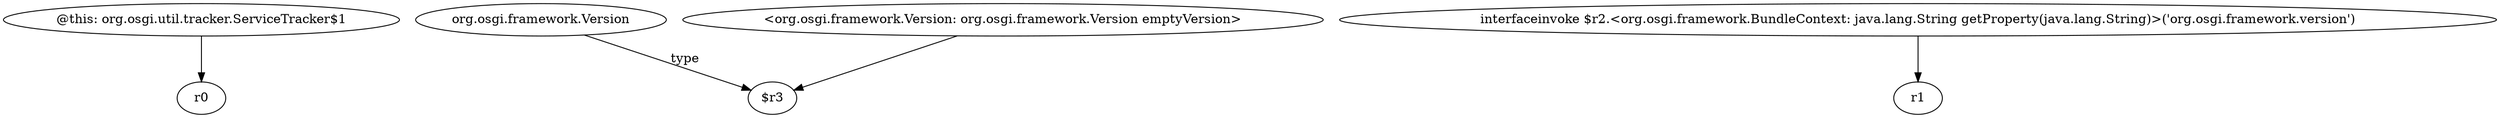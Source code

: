 digraph g {
0[label="@this: org.osgi.util.tracker.ServiceTracker$1"]
1[label="r0"]
0->1[label=""]
2[label="org.osgi.framework.Version"]
3[label="$r3"]
2->3[label="type"]
4[label="<org.osgi.framework.Version: org.osgi.framework.Version emptyVersion>"]
4->3[label=""]
5[label="interfaceinvoke $r2.<org.osgi.framework.BundleContext: java.lang.String getProperty(java.lang.String)>('org.osgi.framework.version')"]
6[label="r1"]
5->6[label=""]
}